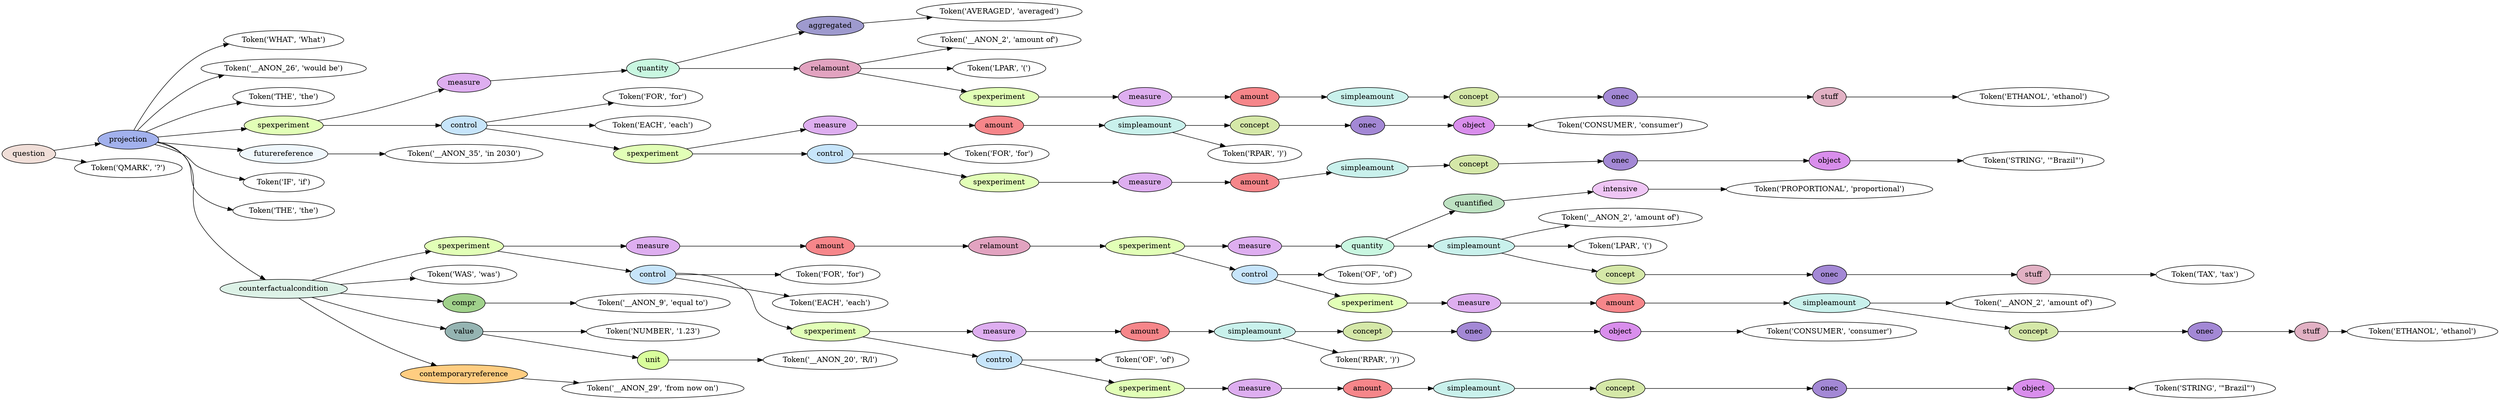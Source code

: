digraph G {
rankdir=LR;
0 [label="Token('WHAT', 'What')"];
1 [label="Token('__ANON_26', 'would be')"];
2 [label="Token('THE', 'the')"];
3 [label="Token('AVERAGED', 'averaged')"];
4 [fillcolor="#9e9ace", label=aggregated, style=filled];
4 -> 3;
5 [label="Token('__ANON_2', 'amount of')"];
6 [label="Token('LPAR', '(')"];
7 [label="Token('ETHANOL', 'ethanol')"];
8 [fillcolor="#e2b1c4", label=stuff, style=filled];
8 -> 7;
9 [fillcolor="#a388d5", label=onec, style=filled];
9 -> 8;
10 [fillcolor="#d5e8a8", label=concept, style=filled];
10 -> 9;
11 [fillcolor="#c9f1ec", label=simpleamount, style=filled];
11 -> 10;
12 [fillcolor="#f6868a", label=amount, style=filled];
12 -> 11;
13 [fillcolor="#deaef0", label=measure, style=filled];
13 -> 12;
14 [fillcolor="#e2ffb7", label=spexperiment, style=filled];
14 -> 13;
15 [fillcolor="#e2a3c0", label=relamount, style=filled];
15 -> 5;
15 -> 6;
15 -> 14;
16 [fillcolor="#c9f7e1", label=quantity, style=filled];
16 -> 4;
16 -> 15;
17 [fillcolor="#deaef0", label=measure, style=filled];
17 -> 16;
18 [label="Token('FOR', 'for')"];
19 [label="Token('EACH', 'each')"];
20 [label="Token('CONSUMER', 'consumer')"];
21 [fillcolor="#d98eec", label=object, style=filled];
21 -> 20;
22 [fillcolor="#a388d5", label=onec, style=filled];
22 -> 21;
23 [fillcolor="#d5e8a8", label=concept, style=filled];
23 -> 22;
24 [label="Token('RPAR', ')')"];
25 [fillcolor="#c9f1ec", label=simpleamount, style=filled];
25 -> 23;
25 -> 24;
26 [fillcolor="#f6868a", label=amount, style=filled];
26 -> 25;
27 [fillcolor="#deaef0", label=measure, style=filled];
27 -> 26;
28 [label="Token('FOR', 'for')"];
29 [label="Token('STRING', '\"Brazil\"')"];
30 [fillcolor="#d98eec", label=object, style=filled];
30 -> 29;
31 [fillcolor="#a388d5", label=onec, style=filled];
31 -> 30;
32 [fillcolor="#d5e8a8", label=concept, style=filled];
32 -> 31;
33 [fillcolor="#c9f1ec", label=simpleamount, style=filled];
33 -> 32;
34 [fillcolor="#f6868a", label=amount, style=filled];
34 -> 33;
35 [fillcolor="#deaef0", label=measure, style=filled];
35 -> 34;
36 [fillcolor="#e2ffb7", label=spexperiment, style=filled];
36 -> 35;
37 [fillcolor="#c7e5fb", label=control, style=filled];
37 -> 28;
37 -> 36;
38 [fillcolor="#e2ffb7", label=spexperiment, style=filled];
38 -> 27;
38 -> 37;
39 [fillcolor="#c7e5fb", label=control, style=filled];
39 -> 18;
39 -> 19;
39 -> 38;
40 [fillcolor="#e2ffb7", label=spexperiment, style=filled];
40 -> 17;
40 -> 39;
41 [label="Token('__ANON_35', 'in 2030')"];
42 [fillcolor="#f0f8fd", label=futurereference, style=filled];
42 -> 41;
43 [label="Token('IF', 'if')"];
44 [label="Token('THE', 'the')"];
45 [label="Token('PROPORTIONAL', 'proportional')"];
46 [fillcolor="#efc6f5", label=intensive, style=filled];
46 -> 45;
47 [fillcolor="#bde2c2", label=quantified, style=filled];
47 -> 46;
48 [label="Token('__ANON_2', 'amount of')"];
49 [label="Token('LPAR', '(')"];
50 [label="Token('TAX', 'tax')"];
51 [fillcolor="#e2b1c4", label=stuff, style=filled];
51 -> 50;
52 [fillcolor="#a388d5", label=onec, style=filled];
52 -> 51;
53 [fillcolor="#d5e8a8", label=concept, style=filled];
53 -> 52;
54 [fillcolor="#c9f1ec", label=simpleamount, style=filled];
54 -> 48;
54 -> 49;
54 -> 53;
55 [fillcolor="#c9f7e1", label=quantity, style=filled];
55 -> 47;
55 -> 54;
56 [fillcolor="#deaef0", label=measure, style=filled];
56 -> 55;
57 [label="Token('OF', 'of')"];
58 [label="Token('__ANON_2', 'amount of')"];
59 [label="Token('ETHANOL', 'ethanol')"];
60 [fillcolor="#e2b1c4", label=stuff, style=filled];
60 -> 59;
61 [fillcolor="#a388d5", label=onec, style=filled];
61 -> 60;
62 [fillcolor="#d5e8a8", label=concept, style=filled];
62 -> 61;
63 [fillcolor="#c9f1ec", label=simpleamount, style=filled];
63 -> 58;
63 -> 62;
64 [fillcolor="#f6868a", label=amount, style=filled];
64 -> 63;
65 [fillcolor="#deaef0", label=measure, style=filled];
65 -> 64;
66 [fillcolor="#e2ffb7", label=spexperiment, style=filled];
66 -> 65;
67 [fillcolor="#c7e5fb", label=control, style=filled];
67 -> 57;
67 -> 66;
68 [fillcolor="#e2ffb7", label=spexperiment, style=filled];
68 -> 56;
68 -> 67;
69 [fillcolor="#e2a3c0", label=relamount, style=filled];
69 -> 68;
70 [fillcolor="#f6868a", label=amount, style=filled];
70 -> 69;
71 [fillcolor="#deaef0", label=measure, style=filled];
71 -> 70;
72 [label="Token('FOR', 'for')"];
73 [label="Token('EACH', 'each')"];
74 [label="Token('CONSUMER', 'consumer')"];
75 [fillcolor="#d98eec", label=object, style=filled];
75 -> 74;
76 [fillcolor="#a388d5", label=onec, style=filled];
76 -> 75;
77 [fillcolor="#d5e8a8", label=concept, style=filled];
77 -> 76;
78 [label="Token('RPAR', ')')"];
79 [fillcolor="#c9f1ec", label=simpleamount, style=filled];
79 -> 77;
79 -> 78;
80 [fillcolor="#f6868a", label=amount, style=filled];
80 -> 79;
81 [fillcolor="#deaef0", label=measure, style=filled];
81 -> 80;
82 [label="Token('OF', 'of')"];
83 [label="Token('STRING', '\"Brazil\"')"];
84 [fillcolor="#d98eec", label=object, style=filled];
84 -> 83;
85 [fillcolor="#a388d5", label=onec, style=filled];
85 -> 84;
86 [fillcolor="#d5e8a8", label=concept, style=filled];
86 -> 85;
87 [fillcolor="#c9f1ec", label=simpleamount, style=filled];
87 -> 86;
88 [fillcolor="#f6868a", label=amount, style=filled];
88 -> 87;
89 [fillcolor="#deaef0", label=measure, style=filled];
89 -> 88;
90 [fillcolor="#e2ffb7", label=spexperiment, style=filled];
90 -> 89;
91 [fillcolor="#c7e5fb", label=control, style=filled];
91 -> 82;
91 -> 90;
92 [fillcolor="#e2ffb7", label=spexperiment, style=filled];
92 -> 81;
92 -> 91;
93 [fillcolor="#c7e5fb", label=control, style=filled];
93 -> 72;
93 -> 73;
93 -> 92;
94 [fillcolor="#e2ffb7", label=spexperiment, style=filled];
94 -> 71;
94 -> 93;
95 [label="Token('WAS', 'was')"];
96 [label="Token('__ANON_9', 'equal to')"];
97 [fillcolor="#a0d18b", label=compr, style=filled];
97 -> 96;
98 [label="Token('NUMBER', '1.23')"];
99 [label="Token('__ANON_20', 'R/l')"];
100 [fillcolor="#d9fe9c", label=unit, style=filled];
100 -> 99;
101 [fillcolor="#95b4b2", label=value, style=filled];
101 -> 98;
101 -> 100;
102 [label="Token('__ANON_29', 'from now on')"];
103 [fillcolor="#ffcd81", label=contemporaryreference, style=filled];
103 -> 102;
104 [fillcolor="#ddf2e7", label=counterfactualcondition, style=filled];
104 -> 94;
104 -> 95;
104 -> 97;
104 -> 101;
104 -> 103;
105 [fillcolor="#a2b1ed", label=projection, style=filled];
105 -> 0;
105 -> 1;
105 -> 2;
105 -> 40;
105 -> 42;
105 -> 43;
105 -> 44;
105 -> 104;
106 [label="Token('QMARK', '?')"];
107 [fillcolor="#f0ded8", label=question, style=filled];
107 -> 105;
107 -> 106;
}
